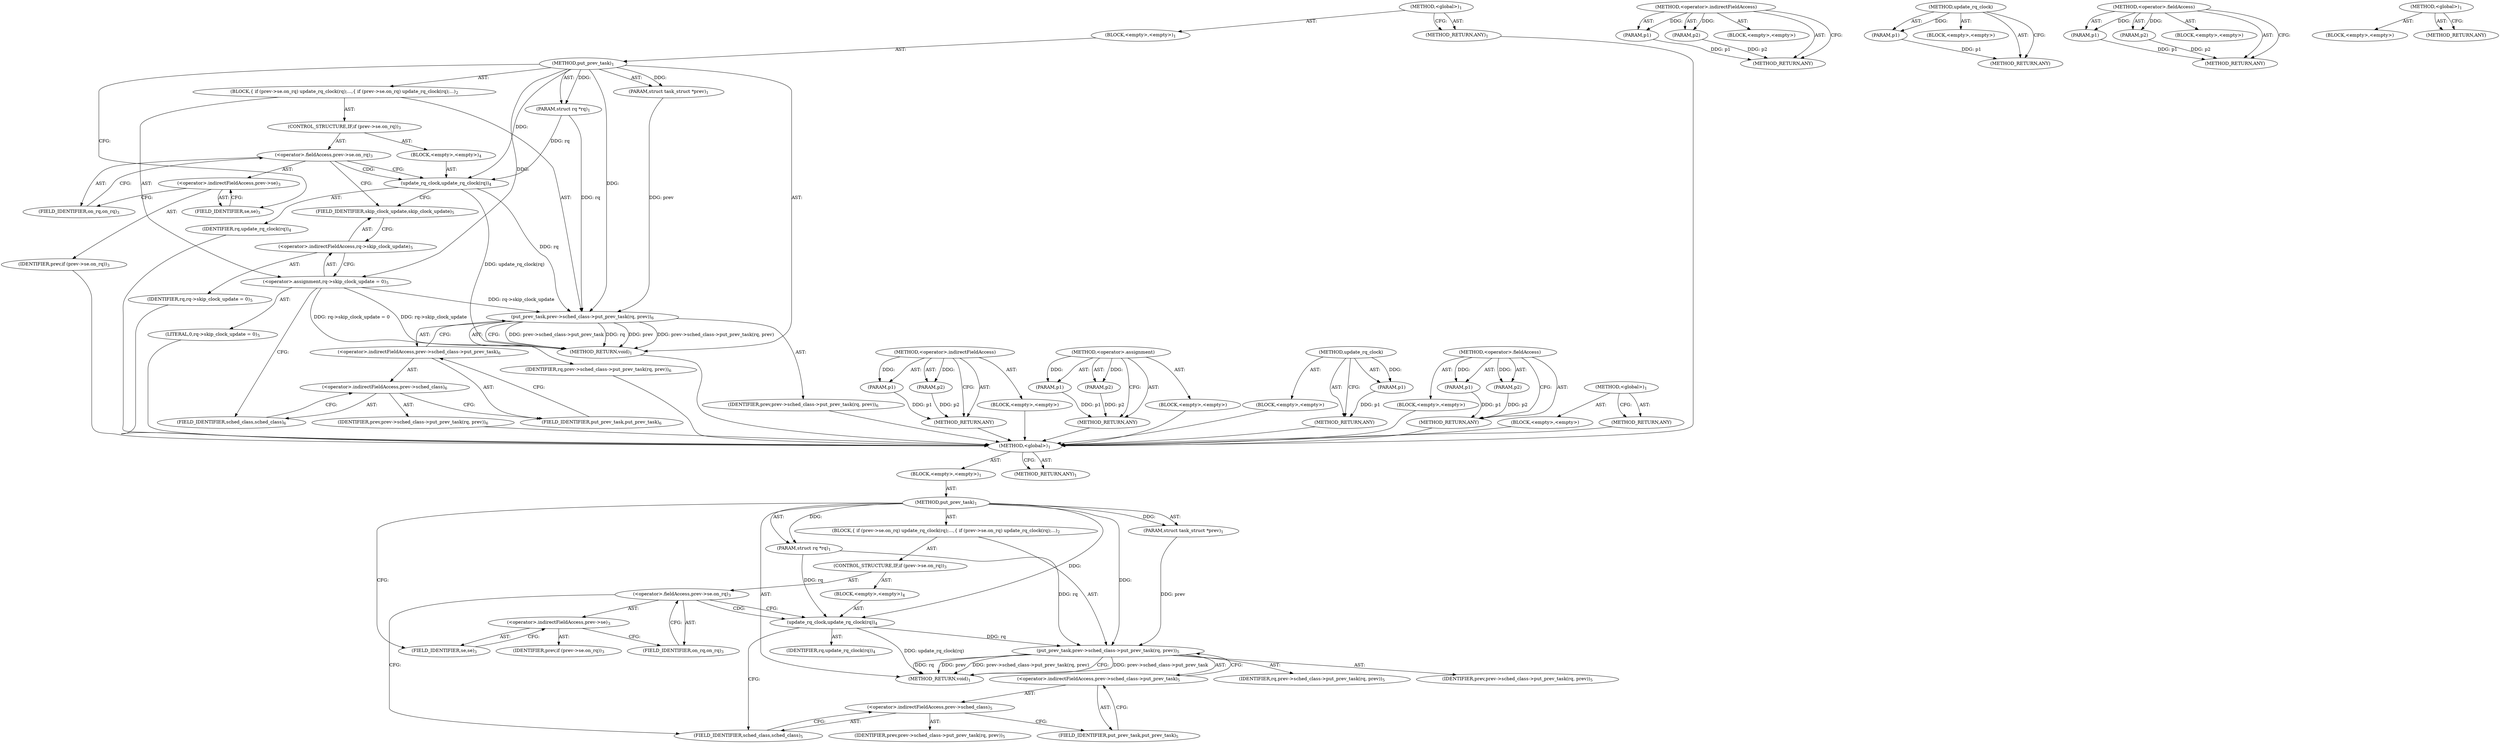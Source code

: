 digraph "&lt;global&gt;" {
vulnerable_6 [label=<(METHOD,&lt;global&gt;)<SUB>1</SUB>>];
vulnerable_7 [label=<(BLOCK,&lt;empty&gt;,&lt;empty&gt;)<SUB>1</SUB>>];
vulnerable_8 [label=<(METHOD,put_prev_task)<SUB>1</SUB>>];
vulnerable_9 [label=<(PARAM,struct rq *rq)<SUB>1</SUB>>];
vulnerable_10 [label=<(PARAM,struct task_struct *prev)<SUB>1</SUB>>];
vulnerable_11 [label=<(BLOCK,{
 	if (prev-&gt;se.on_rq)
 		update_rq_clock(rq);...,{
 	if (prev-&gt;se.on_rq)
 		update_rq_clock(rq);...)<SUB>2</SUB>>];
vulnerable_12 [label=<(CONTROL_STRUCTURE,IF,if (prev-&gt;se.on_rq))<SUB>3</SUB>>];
vulnerable_13 [label=<(&lt;operator&gt;.fieldAccess,prev-&gt;se.on_rq)<SUB>3</SUB>>];
vulnerable_14 [label=<(&lt;operator&gt;.indirectFieldAccess,prev-&gt;se)<SUB>3</SUB>>];
vulnerable_15 [label=<(IDENTIFIER,prev,if (prev-&gt;se.on_rq))<SUB>3</SUB>>];
vulnerable_16 [label=<(FIELD_IDENTIFIER,se,se)<SUB>3</SUB>>];
vulnerable_17 [label=<(FIELD_IDENTIFIER,on_rq,on_rq)<SUB>3</SUB>>];
vulnerable_18 [label=<(BLOCK,&lt;empty&gt;,&lt;empty&gt;)<SUB>4</SUB>>];
vulnerable_19 [label=<(update_rq_clock,update_rq_clock(rq))<SUB>4</SUB>>];
vulnerable_20 [label=<(IDENTIFIER,rq,update_rq_clock(rq))<SUB>4</SUB>>];
vulnerable_21 [label=<(&lt;operator&gt;.assignment,rq-&gt;skip_clock_update = 0)<SUB>5</SUB>>];
vulnerable_22 [label=<(&lt;operator&gt;.indirectFieldAccess,rq-&gt;skip_clock_update)<SUB>5</SUB>>];
vulnerable_23 [label=<(IDENTIFIER,rq,rq-&gt;skip_clock_update = 0)<SUB>5</SUB>>];
vulnerable_24 [label=<(FIELD_IDENTIFIER,skip_clock_update,skip_clock_update)<SUB>5</SUB>>];
vulnerable_25 [label=<(LITERAL,0,rq-&gt;skip_clock_update = 0)<SUB>5</SUB>>];
vulnerable_26 [label=<(put_prev_task,prev-&gt;sched_class-&gt;put_prev_task(rq, prev))<SUB>6</SUB>>];
vulnerable_27 [label=<(&lt;operator&gt;.indirectFieldAccess,prev-&gt;sched_class-&gt;put_prev_task)<SUB>6</SUB>>];
vulnerable_28 [label=<(&lt;operator&gt;.indirectFieldAccess,prev-&gt;sched_class)<SUB>6</SUB>>];
vulnerable_29 [label=<(IDENTIFIER,prev,prev-&gt;sched_class-&gt;put_prev_task(rq, prev))<SUB>6</SUB>>];
vulnerable_30 [label=<(FIELD_IDENTIFIER,sched_class,sched_class)<SUB>6</SUB>>];
vulnerable_31 [label=<(FIELD_IDENTIFIER,put_prev_task,put_prev_task)<SUB>6</SUB>>];
vulnerable_32 [label=<(IDENTIFIER,rq,prev-&gt;sched_class-&gt;put_prev_task(rq, prev))<SUB>6</SUB>>];
vulnerable_33 [label=<(IDENTIFIER,prev,prev-&gt;sched_class-&gt;put_prev_task(rq, prev))<SUB>6</SUB>>];
vulnerable_34 [label=<(METHOD_RETURN,void)<SUB>1</SUB>>];
vulnerable_36 [label=<(METHOD_RETURN,ANY)<SUB>1</SUB>>];
vulnerable_60 [label=<(METHOD,&lt;operator&gt;.indirectFieldAccess)>];
vulnerable_61 [label=<(PARAM,p1)>];
vulnerable_62 [label=<(PARAM,p2)>];
vulnerable_63 [label=<(BLOCK,&lt;empty&gt;,&lt;empty&gt;)>];
vulnerable_64 [label=<(METHOD_RETURN,ANY)>];
vulnerable_69 [label=<(METHOD,&lt;operator&gt;.assignment)>];
vulnerable_70 [label=<(PARAM,p1)>];
vulnerable_71 [label=<(PARAM,p2)>];
vulnerable_72 [label=<(BLOCK,&lt;empty&gt;,&lt;empty&gt;)>];
vulnerable_73 [label=<(METHOD_RETURN,ANY)>];
vulnerable_65 [label=<(METHOD,update_rq_clock)>];
vulnerable_66 [label=<(PARAM,p1)>];
vulnerable_67 [label=<(BLOCK,&lt;empty&gt;,&lt;empty&gt;)>];
vulnerable_68 [label=<(METHOD_RETURN,ANY)>];
vulnerable_55 [label=<(METHOD,&lt;operator&gt;.fieldAccess)>];
vulnerable_56 [label=<(PARAM,p1)>];
vulnerable_57 [label=<(PARAM,p2)>];
vulnerable_58 [label=<(BLOCK,&lt;empty&gt;,&lt;empty&gt;)>];
vulnerable_59 [label=<(METHOD_RETURN,ANY)>];
vulnerable_49 [label=<(METHOD,&lt;global&gt;)<SUB>1</SUB>>];
vulnerable_50 [label=<(BLOCK,&lt;empty&gt;,&lt;empty&gt;)>];
vulnerable_51 [label=<(METHOD_RETURN,ANY)>];
fixed_6 [label=<(METHOD,&lt;global&gt;)<SUB>1</SUB>>];
fixed_7 [label=<(BLOCK,&lt;empty&gt;,&lt;empty&gt;)<SUB>1</SUB>>];
fixed_8 [label=<(METHOD,put_prev_task)<SUB>1</SUB>>];
fixed_9 [label=<(PARAM,struct rq *rq)<SUB>1</SUB>>];
fixed_10 [label=<(PARAM,struct task_struct *prev)<SUB>1</SUB>>];
fixed_11 [label=<(BLOCK,{
 	if (prev-&gt;se.on_rq)
 		update_rq_clock(rq);...,{
 	if (prev-&gt;se.on_rq)
 		update_rq_clock(rq);...)<SUB>2</SUB>>];
fixed_12 [label=<(CONTROL_STRUCTURE,IF,if (prev-&gt;se.on_rq))<SUB>3</SUB>>];
fixed_13 [label=<(&lt;operator&gt;.fieldAccess,prev-&gt;se.on_rq)<SUB>3</SUB>>];
fixed_14 [label=<(&lt;operator&gt;.indirectFieldAccess,prev-&gt;se)<SUB>3</SUB>>];
fixed_15 [label=<(IDENTIFIER,prev,if (prev-&gt;se.on_rq))<SUB>3</SUB>>];
fixed_16 [label=<(FIELD_IDENTIFIER,se,se)<SUB>3</SUB>>];
fixed_17 [label=<(FIELD_IDENTIFIER,on_rq,on_rq)<SUB>3</SUB>>];
fixed_18 [label=<(BLOCK,&lt;empty&gt;,&lt;empty&gt;)<SUB>4</SUB>>];
fixed_19 [label=<(update_rq_clock,update_rq_clock(rq))<SUB>4</SUB>>];
fixed_20 [label=<(IDENTIFIER,rq,update_rq_clock(rq))<SUB>4</SUB>>];
fixed_21 [label=<(put_prev_task,prev-&gt;sched_class-&gt;put_prev_task(rq, prev))<SUB>5</SUB>>];
fixed_22 [label=<(&lt;operator&gt;.indirectFieldAccess,prev-&gt;sched_class-&gt;put_prev_task)<SUB>5</SUB>>];
fixed_23 [label=<(&lt;operator&gt;.indirectFieldAccess,prev-&gt;sched_class)<SUB>5</SUB>>];
fixed_24 [label=<(IDENTIFIER,prev,prev-&gt;sched_class-&gt;put_prev_task(rq, prev))<SUB>5</SUB>>];
fixed_25 [label=<(FIELD_IDENTIFIER,sched_class,sched_class)<SUB>5</SUB>>];
fixed_26 [label=<(FIELD_IDENTIFIER,put_prev_task,put_prev_task)<SUB>5</SUB>>];
fixed_27 [label=<(IDENTIFIER,rq,prev-&gt;sched_class-&gt;put_prev_task(rq, prev))<SUB>5</SUB>>];
fixed_28 [label=<(IDENTIFIER,prev,prev-&gt;sched_class-&gt;put_prev_task(rq, prev))<SUB>5</SUB>>];
fixed_29 [label=<(METHOD_RETURN,void)<SUB>1</SUB>>];
fixed_31 [label=<(METHOD_RETURN,ANY)<SUB>1</SUB>>];
fixed_53 [label=<(METHOD,&lt;operator&gt;.indirectFieldAccess)>];
fixed_54 [label=<(PARAM,p1)>];
fixed_55 [label=<(PARAM,p2)>];
fixed_56 [label=<(BLOCK,&lt;empty&gt;,&lt;empty&gt;)>];
fixed_57 [label=<(METHOD_RETURN,ANY)>];
fixed_58 [label=<(METHOD,update_rq_clock)>];
fixed_59 [label=<(PARAM,p1)>];
fixed_60 [label=<(BLOCK,&lt;empty&gt;,&lt;empty&gt;)>];
fixed_61 [label=<(METHOD_RETURN,ANY)>];
fixed_48 [label=<(METHOD,&lt;operator&gt;.fieldAccess)>];
fixed_49 [label=<(PARAM,p1)>];
fixed_50 [label=<(PARAM,p2)>];
fixed_51 [label=<(BLOCK,&lt;empty&gt;,&lt;empty&gt;)>];
fixed_52 [label=<(METHOD_RETURN,ANY)>];
fixed_42 [label=<(METHOD,&lt;global&gt;)<SUB>1</SUB>>];
fixed_43 [label=<(BLOCK,&lt;empty&gt;,&lt;empty&gt;)>];
fixed_44 [label=<(METHOD_RETURN,ANY)>];
vulnerable_6 -> vulnerable_7  [key=0, label="AST: "];
vulnerable_6 -> vulnerable_36  [key=0, label="AST: "];
vulnerable_6 -> vulnerable_36  [key=1, label="CFG: "];
vulnerable_7 -> vulnerable_8  [key=0, label="AST: "];
vulnerable_8 -> vulnerable_9  [key=0, label="AST: "];
vulnerable_8 -> vulnerable_9  [key=1, label="DDG: "];
vulnerable_8 -> vulnerable_10  [key=0, label="AST: "];
vulnerable_8 -> vulnerable_10  [key=1, label="DDG: "];
vulnerable_8 -> vulnerable_11  [key=0, label="AST: "];
vulnerable_8 -> vulnerable_34  [key=0, label="AST: "];
vulnerable_8 -> vulnerable_16  [key=0, label="CFG: "];
vulnerable_8 -> vulnerable_21  [key=0, label="DDG: "];
vulnerable_8 -> vulnerable_26  [key=0, label="DDG: "];
vulnerable_8 -> vulnerable_19  [key=0, label="DDG: "];
vulnerable_9 -> vulnerable_26  [key=0, label="DDG: rq"];
vulnerable_9 -> vulnerable_19  [key=0, label="DDG: rq"];
vulnerable_10 -> vulnerable_26  [key=0, label="DDG: prev"];
vulnerable_11 -> vulnerable_12  [key=0, label="AST: "];
vulnerable_11 -> vulnerable_21  [key=0, label="AST: "];
vulnerable_11 -> vulnerable_26  [key=0, label="AST: "];
vulnerable_12 -> vulnerable_13  [key=0, label="AST: "];
vulnerable_12 -> vulnerable_18  [key=0, label="AST: "];
vulnerable_13 -> vulnerable_14  [key=0, label="AST: "];
vulnerable_13 -> vulnerable_17  [key=0, label="AST: "];
vulnerable_13 -> vulnerable_19  [key=0, label="CFG: "];
vulnerable_13 -> vulnerable_19  [key=1, label="CDG: "];
vulnerable_13 -> vulnerable_24  [key=0, label="CFG: "];
vulnerable_14 -> vulnerable_15  [key=0, label="AST: "];
vulnerable_14 -> vulnerable_16  [key=0, label="AST: "];
vulnerable_14 -> vulnerable_17  [key=0, label="CFG: "];
vulnerable_15 -> fixed_6  [key=0];
vulnerable_16 -> vulnerable_14  [key=0, label="CFG: "];
vulnerable_17 -> vulnerable_13  [key=0, label="CFG: "];
vulnerable_18 -> vulnerable_19  [key=0, label="AST: "];
vulnerable_19 -> vulnerable_20  [key=0, label="AST: "];
vulnerable_19 -> vulnerable_24  [key=0, label="CFG: "];
vulnerable_19 -> vulnerable_34  [key=0, label="DDG: update_rq_clock(rq)"];
vulnerable_19 -> vulnerable_26  [key=0, label="DDG: rq"];
vulnerable_20 -> fixed_6  [key=0];
vulnerable_21 -> vulnerable_22  [key=0, label="AST: "];
vulnerable_21 -> vulnerable_25  [key=0, label="AST: "];
vulnerable_21 -> vulnerable_30  [key=0, label="CFG: "];
vulnerable_21 -> vulnerable_34  [key=0, label="DDG: rq-&gt;skip_clock_update"];
vulnerable_21 -> vulnerable_34  [key=1, label="DDG: rq-&gt;skip_clock_update = 0"];
vulnerable_21 -> vulnerable_26  [key=0, label="DDG: rq-&gt;skip_clock_update"];
vulnerable_22 -> vulnerable_23  [key=0, label="AST: "];
vulnerable_22 -> vulnerable_24  [key=0, label="AST: "];
vulnerable_22 -> vulnerable_21  [key=0, label="CFG: "];
vulnerable_23 -> fixed_6  [key=0];
vulnerable_24 -> vulnerable_22  [key=0, label="CFG: "];
vulnerable_25 -> fixed_6  [key=0];
vulnerable_26 -> vulnerable_27  [key=0, label="AST: "];
vulnerable_26 -> vulnerable_32  [key=0, label="AST: "];
vulnerable_26 -> vulnerable_33  [key=0, label="AST: "];
vulnerable_26 -> vulnerable_34  [key=0, label="CFG: "];
vulnerable_26 -> vulnerable_34  [key=1, label="DDG: prev-&gt;sched_class-&gt;put_prev_task"];
vulnerable_26 -> vulnerable_34  [key=2, label="DDG: rq"];
vulnerable_26 -> vulnerable_34  [key=3, label="DDG: prev"];
vulnerable_26 -> vulnerable_34  [key=4, label="DDG: prev-&gt;sched_class-&gt;put_prev_task(rq, prev)"];
vulnerable_27 -> vulnerable_28  [key=0, label="AST: "];
vulnerable_27 -> vulnerable_31  [key=0, label="AST: "];
vulnerable_27 -> vulnerable_26  [key=0, label="CFG: "];
vulnerable_28 -> vulnerable_29  [key=0, label="AST: "];
vulnerable_28 -> vulnerable_30  [key=0, label="AST: "];
vulnerable_28 -> vulnerable_31  [key=0, label="CFG: "];
vulnerable_29 -> fixed_6  [key=0];
vulnerable_30 -> vulnerable_28  [key=0, label="CFG: "];
vulnerable_31 -> vulnerable_27  [key=0, label="CFG: "];
vulnerable_32 -> fixed_6  [key=0];
vulnerable_33 -> fixed_6  [key=0];
vulnerable_34 -> fixed_6  [key=0];
vulnerable_36 -> fixed_6  [key=0];
vulnerable_60 -> vulnerable_61  [key=0, label="AST: "];
vulnerable_60 -> vulnerable_61  [key=1, label="DDG: "];
vulnerable_60 -> vulnerable_63  [key=0, label="AST: "];
vulnerable_60 -> vulnerable_62  [key=0, label="AST: "];
vulnerable_60 -> vulnerable_62  [key=1, label="DDG: "];
vulnerable_60 -> vulnerable_64  [key=0, label="AST: "];
vulnerable_60 -> vulnerable_64  [key=1, label="CFG: "];
vulnerable_61 -> vulnerable_64  [key=0, label="DDG: p1"];
vulnerable_62 -> vulnerable_64  [key=0, label="DDG: p2"];
vulnerable_63 -> fixed_6  [key=0];
vulnerable_64 -> fixed_6  [key=0];
vulnerable_69 -> vulnerable_70  [key=0, label="AST: "];
vulnerable_69 -> vulnerable_70  [key=1, label="DDG: "];
vulnerable_69 -> vulnerable_72  [key=0, label="AST: "];
vulnerable_69 -> vulnerable_71  [key=0, label="AST: "];
vulnerable_69 -> vulnerable_71  [key=1, label="DDG: "];
vulnerable_69 -> vulnerable_73  [key=0, label="AST: "];
vulnerable_69 -> vulnerable_73  [key=1, label="CFG: "];
vulnerable_70 -> vulnerable_73  [key=0, label="DDG: p1"];
vulnerable_71 -> vulnerable_73  [key=0, label="DDG: p2"];
vulnerable_72 -> fixed_6  [key=0];
vulnerable_73 -> fixed_6  [key=0];
vulnerable_65 -> vulnerable_66  [key=0, label="AST: "];
vulnerable_65 -> vulnerable_66  [key=1, label="DDG: "];
vulnerable_65 -> vulnerable_67  [key=0, label="AST: "];
vulnerable_65 -> vulnerable_68  [key=0, label="AST: "];
vulnerable_65 -> vulnerable_68  [key=1, label="CFG: "];
vulnerable_66 -> vulnerable_68  [key=0, label="DDG: p1"];
vulnerable_67 -> fixed_6  [key=0];
vulnerable_68 -> fixed_6  [key=0];
vulnerable_55 -> vulnerable_56  [key=0, label="AST: "];
vulnerable_55 -> vulnerable_56  [key=1, label="DDG: "];
vulnerable_55 -> vulnerable_58  [key=0, label="AST: "];
vulnerable_55 -> vulnerable_57  [key=0, label="AST: "];
vulnerable_55 -> vulnerable_57  [key=1, label="DDG: "];
vulnerable_55 -> vulnerable_59  [key=0, label="AST: "];
vulnerable_55 -> vulnerable_59  [key=1, label="CFG: "];
vulnerable_56 -> vulnerable_59  [key=0, label="DDG: p1"];
vulnerable_57 -> vulnerable_59  [key=0, label="DDG: p2"];
vulnerable_58 -> fixed_6  [key=0];
vulnerable_59 -> fixed_6  [key=0];
vulnerable_49 -> vulnerable_50  [key=0, label="AST: "];
vulnerable_49 -> vulnerable_51  [key=0, label="AST: "];
vulnerable_49 -> vulnerable_51  [key=1, label="CFG: "];
vulnerable_50 -> fixed_6  [key=0];
vulnerable_51 -> fixed_6  [key=0];
fixed_6 -> fixed_7  [key=0, label="AST: "];
fixed_6 -> fixed_31  [key=0, label="AST: "];
fixed_6 -> fixed_31  [key=1, label="CFG: "];
fixed_7 -> fixed_8  [key=0, label="AST: "];
fixed_8 -> fixed_9  [key=0, label="AST: "];
fixed_8 -> fixed_9  [key=1, label="DDG: "];
fixed_8 -> fixed_10  [key=0, label="AST: "];
fixed_8 -> fixed_10  [key=1, label="DDG: "];
fixed_8 -> fixed_11  [key=0, label="AST: "];
fixed_8 -> fixed_29  [key=0, label="AST: "];
fixed_8 -> fixed_16  [key=0, label="CFG: "];
fixed_8 -> fixed_21  [key=0, label="DDG: "];
fixed_8 -> fixed_19  [key=0, label="DDG: "];
fixed_9 -> fixed_21  [key=0, label="DDG: rq"];
fixed_9 -> fixed_19  [key=0, label="DDG: rq"];
fixed_10 -> fixed_21  [key=0, label="DDG: prev"];
fixed_11 -> fixed_12  [key=0, label="AST: "];
fixed_11 -> fixed_21  [key=0, label="AST: "];
fixed_12 -> fixed_13  [key=0, label="AST: "];
fixed_12 -> fixed_18  [key=0, label="AST: "];
fixed_13 -> fixed_14  [key=0, label="AST: "];
fixed_13 -> fixed_17  [key=0, label="AST: "];
fixed_13 -> fixed_19  [key=0, label="CFG: "];
fixed_13 -> fixed_19  [key=1, label="CDG: "];
fixed_13 -> fixed_25  [key=0, label="CFG: "];
fixed_14 -> fixed_15  [key=0, label="AST: "];
fixed_14 -> fixed_16  [key=0, label="AST: "];
fixed_14 -> fixed_17  [key=0, label="CFG: "];
fixed_16 -> fixed_14  [key=0, label="CFG: "];
fixed_17 -> fixed_13  [key=0, label="CFG: "];
fixed_18 -> fixed_19  [key=0, label="AST: "];
fixed_19 -> fixed_20  [key=0, label="AST: "];
fixed_19 -> fixed_25  [key=0, label="CFG: "];
fixed_19 -> fixed_29  [key=0, label="DDG: update_rq_clock(rq)"];
fixed_19 -> fixed_21  [key=0, label="DDG: rq"];
fixed_21 -> fixed_22  [key=0, label="AST: "];
fixed_21 -> fixed_27  [key=0, label="AST: "];
fixed_21 -> fixed_28  [key=0, label="AST: "];
fixed_21 -> fixed_29  [key=0, label="CFG: "];
fixed_21 -> fixed_29  [key=1, label="DDG: prev-&gt;sched_class-&gt;put_prev_task"];
fixed_21 -> fixed_29  [key=2, label="DDG: rq"];
fixed_21 -> fixed_29  [key=3, label="DDG: prev"];
fixed_21 -> fixed_29  [key=4, label="DDG: prev-&gt;sched_class-&gt;put_prev_task(rq, prev)"];
fixed_22 -> fixed_23  [key=0, label="AST: "];
fixed_22 -> fixed_26  [key=0, label="AST: "];
fixed_22 -> fixed_21  [key=0, label="CFG: "];
fixed_23 -> fixed_24  [key=0, label="AST: "];
fixed_23 -> fixed_25  [key=0, label="AST: "];
fixed_23 -> fixed_26  [key=0, label="CFG: "];
fixed_25 -> fixed_23  [key=0, label="CFG: "];
fixed_26 -> fixed_22  [key=0, label="CFG: "];
fixed_53 -> fixed_54  [key=0, label="AST: "];
fixed_53 -> fixed_54  [key=1, label="DDG: "];
fixed_53 -> fixed_56  [key=0, label="AST: "];
fixed_53 -> fixed_55  [key=0, label="AST: "];
fixed_53 -> fixed_55  [key=1, label="DDG: "];
fixed_53 -> fixed_57  [key=0, label="AST: "];
fixed_53 -> fixed_57  [key=1, label="CFG: "];
fixed_54 -> fixed_57  [key=0, label="DDG: p1"];
fixed_55 -> fixed_57  [key=0, label="DDG: p2"];
fixed_58 -> fixed_59  [key=0, label="AST: "];
fixed_58 -> fixed_59  [key=1, label="DDG: "];
fixed_58 -> fixed_60  [key=0, label="AST: "];
fixed_58 -> fixed_61  [key=0, label="AST: "];
fixed_58 -> fixed_61  [key=1, label="CFG: "];
fixed_59 -> fixed_61  [key=0, label="DDG: p1"];
fixed_48 -> fixed_49  [key=0, label="AST: "];
fixed_48 -> fixed_49  [key=1, label="DDG: "];
fixed_48 -> fixed_51  [key=0, label="AST: "];
fixed_48 -> fixed_50  [key=0, label="AST: "];
fixed_48 -> fixed_50  [key=1, label="DDG: "];
fixed_48 -> fixed_52  [key=0, label="AST: "];
fixed_48 -> fixed_52  [key=1, label="CFG: "];
fixed_49 -> fixed_52  [key=0, label="DDG: p1"];
fixed_50 -> fixed_52  [key=0, label="DDG: p2"];
fixed_42 -> fixed_43  [key=0, label="AST: "];
fixed_42 -> fixed_44  [key=0, label="AST: "];
fixed_42 -> fixed_44  [key=1, label="CFG: "];
}

